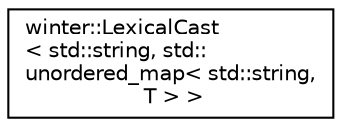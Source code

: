 digraph "类继承关系图"
{
 // LATEX_PDF_SIZE
  edge [fontname="Helvetica",fontsize="10",labelfontname="Helvetica",labelfontsize="10"];
  node [fontname="Helvetica",fontsize="10",shape=record];
  rankdir="LR";
  Node0 [label="winter::LexicalCast\l\< std::string, std::\lunordered_map\< std::string,\l T \> \>",height=0.2,width=0.4,color="black", fillcolor="white", style="filled",URL="$classwinter_1_1LexicalCast_3_01std_1_1string_00_01std_1_1unordered__map_3_01std_1_1string_00_01T_01_4_01_4.html",tooltip="类型转换模板类片特化(YAML String 转换成 std::unordered_map<std::string, T>)"];
}
